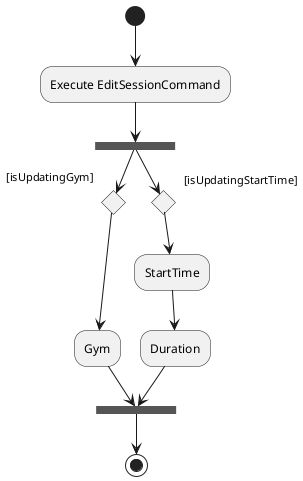 @startuml
(*) --> "Execute EditSessionCommand"
"Execute EditSessionCommand" --> ===B1===
===B1=== --> if [isUpdatingGym]
--> "Gym"
--> ===B2===

===B1=== --> if [isUpdatingStartTime]
--> "StartTime"
--> "Duration"
--> ===B2===


--> (*)
@enduml
